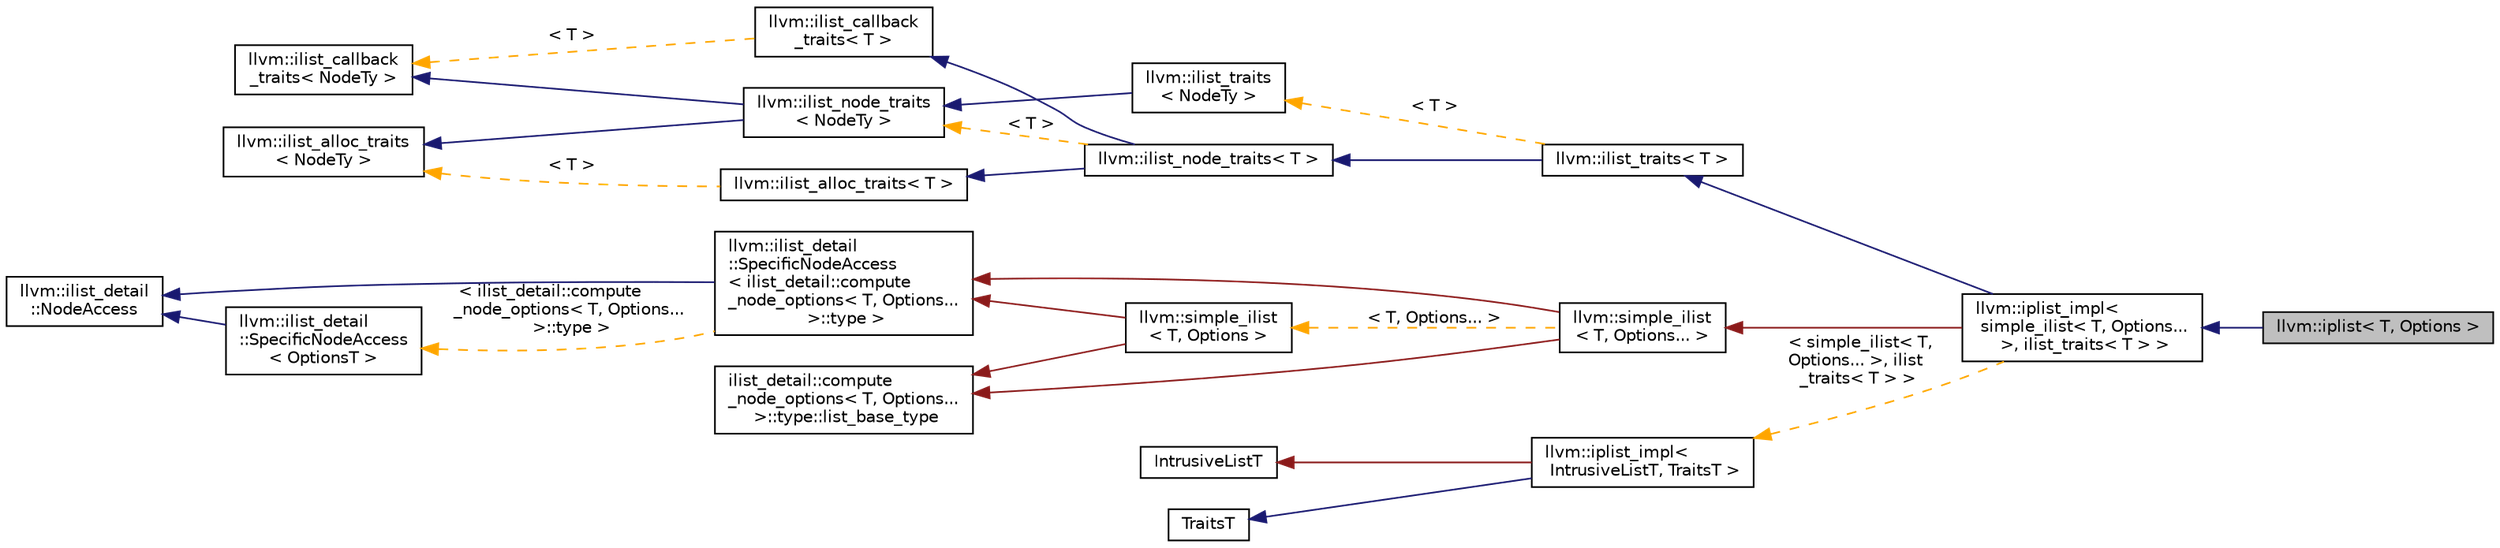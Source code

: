 digraph "llvm::iplist&lt; T, Options &gt;"
{
 // LATEX_PDF_SIZE
  bgcolor="transparent";
  edge [fontname="Helvetica",fontsize="10",labelfontname="Helvetica",labelfontsize="10"];
  node [fontname="Helvetica",fontsize="10",shape=record];
  rankdir="LR";
  Node1 [label="llvm::iplist\< T, Options \>",height=0.2,width=0.4,color="black", fillcolor="grey75", style="filled", fontcolor="black",tooltip="An intrusive list with ownership and callbacks specified/controlled by ilist_traits,..."];
  Node2 -> Node1 [dir="back",color="midnightblue",fontsize="10",style="solid",fontname="Helvetica"];
  Node2 [label="llvm::iplist_impl\<\l simple_ilist\< T, Options...\l \>, ilist_traits\< T \> \>",height=0.2,width=0.4,color="black",URL="$classllvm_1_1iplist__impl.html",tooltip=" "];
  Node3 -> Node2 [dir="back",color="midnightblue",fontsize="10",style="solid",fontname="Helvetica"];
  Node3 [label="llvm::ilist_traits\< T \>",height=0.2,width=0.4,color="black",URL="$structllvm_1_1ilist__traits.html",tooltip=" "];
  Node4 -> Node3 [dir="back",color="midnightblue",fontsize="10",style="solid",fontname="Helvetica"];
  Node4 [label="llvm::ilist_node_traits\< T \>",height=0.2,width=0.4,color="black",URL="$structllvm_1_1ilist__node__traits.html",tooltip=" "];
  Node5 -> Node4 [dir="back",color="midnightblue",fontsize="10",style="solid",fontname="Helvetica"];
  Node5 [label="llvm::ilist_alloc_traits\< T \>",height=0.2,width=0.4,color="black",URL="$structllvm_1_1ilist__alloc__traits.html",tooltip=" "];
  Node6 -> Node5 [dir="back",color="orange",fontsize="10",style="dashed",label=" \< T \>" ,fontname="Helvetica"];
  Node6 [label="llvm::ilist_alloc_traits\l\< NodeTy \>",height=0.2,width=0.4,color="black",URL="$structllvm_1_1ilist__alloc__traits.html",tooltip="Use delete by default for iplist and ilist."];
  Node7 -> Node4 [dir="back",color="midnightblue",fontsize="10",style="solid",fontname="Helvetica"];
  Node7 [label="llvm::ilist_callback\l_traits\< T \>",height=0.2,width=0.4,color="black",URL="$structllvm_1_1ilist__callback__traits.html",tooltip=" "];
  Node8 -> Node7 [dir="back",color="orange",fontsize="10",style="dashed",label=" \< T \>" ,fontname="Helvetica"];
  Node8 [label="llvm::ilist_callback\l_traits\< NodeTy \>",height=0.2,width=0.4,color="black",URL="$structllvm_1_1ilist__callback__traits.html",tooltip="Callbacks do nothing by default in iplist and ilist."];
  Node9 -> Node4 [dir="back",color="orange",fontsize="10",style="dashed",label=" \< T \>" ,fontname="Helvetica"];
  Node9 [label="llvm::ilist_node_traits\l\< NodeTy \>",height=0.2,width=0.4,color="black",URL="$structllvm_1_1ilist__node__traits.html",tooltip="A fragment for template traits for intrusive list that provides default node related operations."];
  Node6 -> Node9 [dir="back",color="midnightblue",fontsize="10",style="solid",fontname="Helvetica"];
  Node8 -> Node9 [dir="back",color="midnightblue",fontsize="10",style="solid",fontname="Helvetica"];
  Node10 -> Node3 [dir="back",color="orange",fontsize="10",style="dashed",label=" \< T \>" ,fontname="Helvetica"];
  Node10 [label="llvm::ilist_traits\l\< NodeTy \>",height=0.2,width=0.4,color="black",URL="$structllvm_1_1ilist__traits.html",tooltip="Template traits for intrusive list."];
  Node9 -> Node10 [dir="back",color="midnightblue",fontsize="10",style="solid",fontname="Helvetica"];
  Node11 -> Node2 [dir="back",color="firebrick4",fontsize="10",style="solid",fontname="Helvetica"];
  Node11 [label="llvm::simple_ilist\l\< T, Options... \>",height=0.2,width=0.4,color="black",URL="$classllvm_1_1simple__ilist.html",tooltip=" "];
  Node12 -> Node11 [dir="back",color="firebrick4",fontsize="10",style="solid",fontname="Helvetica"];
  Node12 [label="ilist_detail::compute\l_node_options\< T, Options...\l \>::type::list_base_type",height=0.2,width=0.4,color="black",URL="$classllvm_1_1ilist__base.html",tooltip="Implementations of list algorithms using ilist_node_base."];
  Node13 -> Node11 [dir="back",color="firebrick4",fontsize="10",style="solid",fontname="Helvetica"];
  Node13 [label="llvm::ilist_detail\l::SpecificNodeAccess\l\< ilist_detail::compute\l_node_options\< T, Options...\l \>::type \>",height=0.2,width=0.4,color="black",URL="$structllvm_1_1ilist__detail_1_1SpecificNodeAccess.html",tooltip=" "];
  Node14 -> Node13 [dir="back",color="midnightblue",fontsize="10",style="solid",fontname="Helvetica"];
  Node14 [label="llvm::ilist_detail\l::NodeAccess",height=0.2,width=0.4,color="black",URL="$structllvm_1_1ilist__detail_1_1NodeAccess.html",tooltip="An access class for ilist_node private API."];
  Node15 -> Node13 [dir="back",color="orange",fontsize="10",style="dashed",label=" \< ilist_detail::compute\l_node_options\< T, Options...\l \>::type \>" ,fontname="Helvetica"];
  Node15 [label="llvm::ilist_detail\l::SpecificNodeAccess\l\< OptionsT \>",height=0.2,width=0.4,color="black",URL="$structllvm_1_1ilist__detail_1_1SpecificNodeAccess.html",tooltip=" "];
  Node14 -> Node15 [dir="back",color="midnightblue",fontsize="10",style="solid",fontname="Helvetica"];
  Node16 -> Node11 [dir="back",color="orange",fontsize="10",style="dashed",label=" \< T, Options... \>" ,fontname="Helvetica"];
  Node16 [label="llvm::simple_ilist\l\< T, Options \>",height=0.2,width=0.4,color="black",URL="$classllvm_1_1simple__ilist.html",tooltip="A simple intrusive list implementation."];
  Node12 -> Node16 [dir="back",color="firebrick4",fontsize="10",style="solid",fontname="Helvetica"];
  Node13 -> Node16 [dir="back",color="firebrick4",fontsize="10",style="solid",fontname="Helvetica"];
  Node17 -> Node2 [dir="back",color="orange",fontsize="10",style="dashed",label=" \< simple_ilist\< T,\l Options... \>, ilist\l_traits\< T \> \>" ,fontname="Helvetica"];
  Node17 [label="llvm::iplist_impl\<\l IntrusiveListT, TraitsT \>",height=0.2,width=0.4,color="black",URL="$classllvm_1_1iplist__impl.html",tooltip="A wrapper around an intrusive list with callbacks and non-intrusive ownership."];
  Node18 -> Node17 [dir="back",color="midnightblue",fontsize="10",style="solid",fontname="Helvetica"];
  Node18 [label="TraitsT",height=0.2,width=0.4,color="black",URL="$classTraitsT.html",tooltip=" "];
  Node19 -> Node17 [dir="back",color="firebrick4",fontsize="10",style="solid",fontname="Helvetica"];
  Node19 [label="IntrusiveListT",height=0.2,width=0.4,color="black",URL="$classIntrusiveListT.html",tooltip=" "];
}
